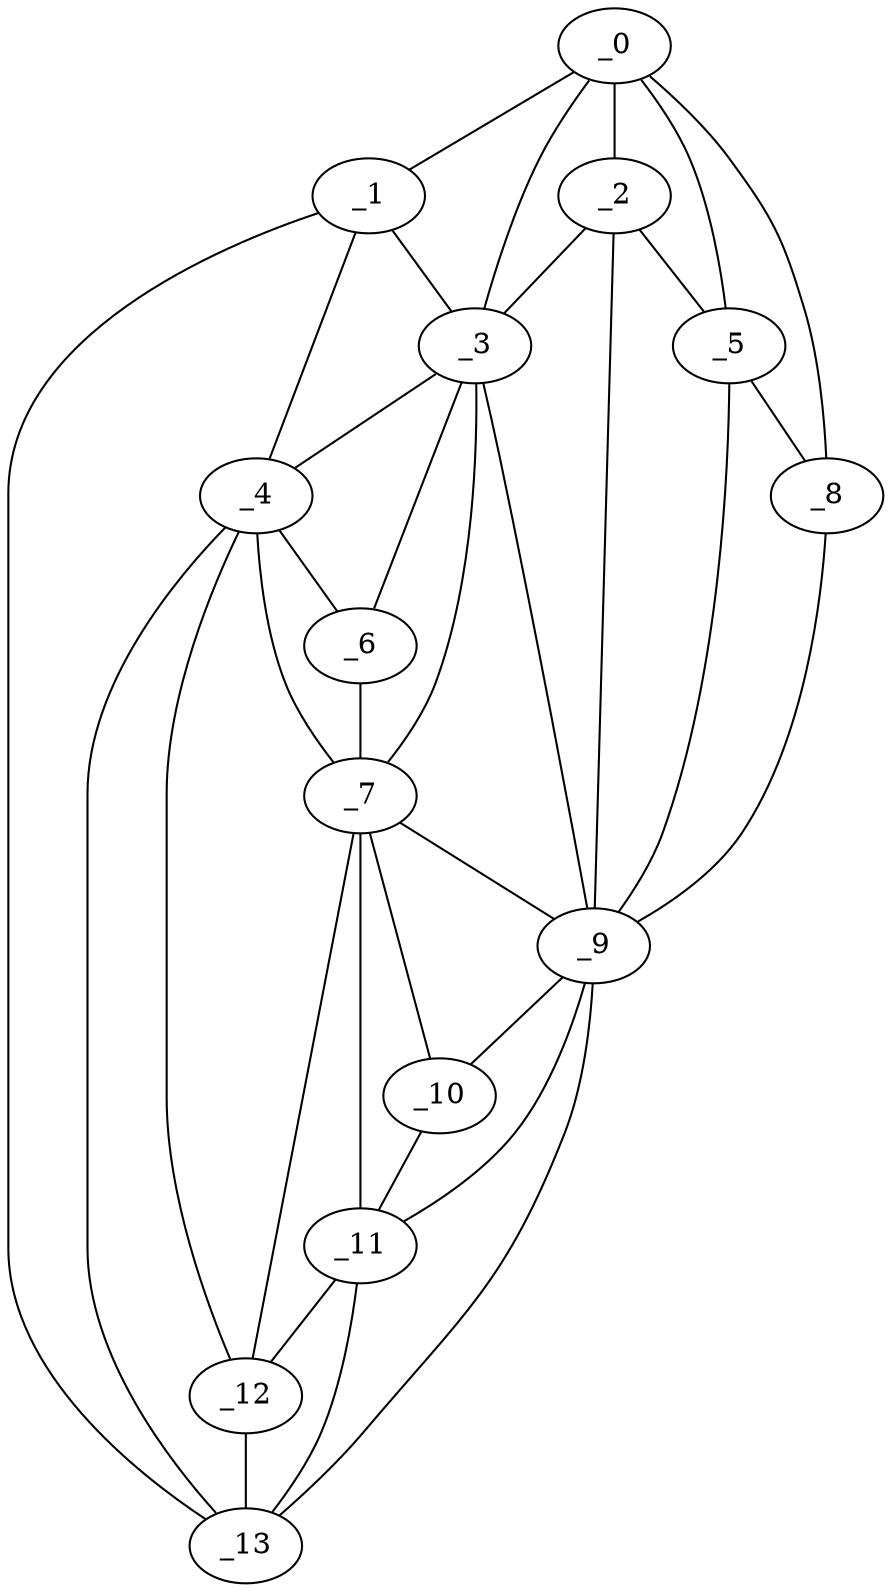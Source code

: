 graph "obj52__90.gxl" {
	_0	 [x=41,
		y=40];
	_1	 [x=47,
		y=120];
	_0 -- _1	 [valence=1];
	_2	 [x=48,
		y=41];
	_0 -- _2	 [valence=2];
	_3	 [x=49,
		y=56];
	_0 -- _3	 [valence=1];
	_5	 [x=54,
		y=29];
	_0 -- _5	 [valence=1];
	_8	 [x=64,
		y=3];
	_0 -- _8	 [valence=1];
	_1 -- _3	 [valence=2];
	_4	 [x=51,
		y=112];
	_1 -- _4	 [valence=1];
	_13	 [x=90,
		y=117];
	_1 -- _13	 [valence=1];
	_2 -- _3	 [valence=2];
	_2 -- _5	 [valence=2];
	_9	 [x=88,
		y=67];
	_2 -- _9	 [valence=2];
	_3 -- _4	 [valence=2];
	_6	 [x=56,
		y=97];
	_3 -- _6	 [valence=2];
	_7	 [x=62,
		y=93];
	_3 -- _7	 [valence=2];
	_3 -- _9	 [valence=2];
	_4 -- _6	 [valence=2];
	_4 -- _7	 [valence=2];
	_12	 [x=89,
		y=108];
	_4 -- _12	 [valence=2];
	_4 -- _13	 [valence=1];
	_5 -- _8	 [valence=1];
	_5 -- _9	 [valence=2];
	_6 -- _7	 [valence=1];
	_7 -- _9	 [valence=1];
	_10	 [x=88,
		y=81];
	_7 -- _10	 [valence=1];
	_11	 [x=89,
		y=96];
	_7 -- _11	 [valence=2];
	_7 -- _12	 [valence=2];
	_8 -- _9	 [valence=1];
	_9 -- _10	 [valence=2];
	_9 -- _11	 [valence=2];
	_9 -- _13	 [valence=1];
	_10 -- _11	 [valence=2];
	_11 -- _12	 [valence=2];
	_11 -- _13	 [valence=1];
	_12 -- _13	 [valence=2];
}
